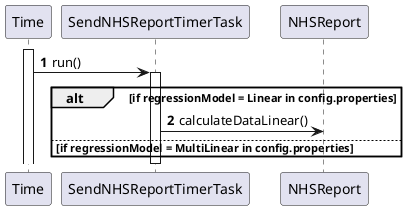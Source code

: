 @startuml
'https://plantuml.com/sequence-diagram

autonumber
activate Time

Time -> SendNHSReportTimerTask ++: run()
alt if regressionModel = Linear in config.properties
SendNHSReportTimerTask -> NHSReport: calculateDataLinear()
else if regressionModel = MultiLinear in config.properties
end SendNHSReportTimerTask -> NHSReport: calculateDataMultiLinear()

deactivate SendNHSReportTimerTask
@enduml